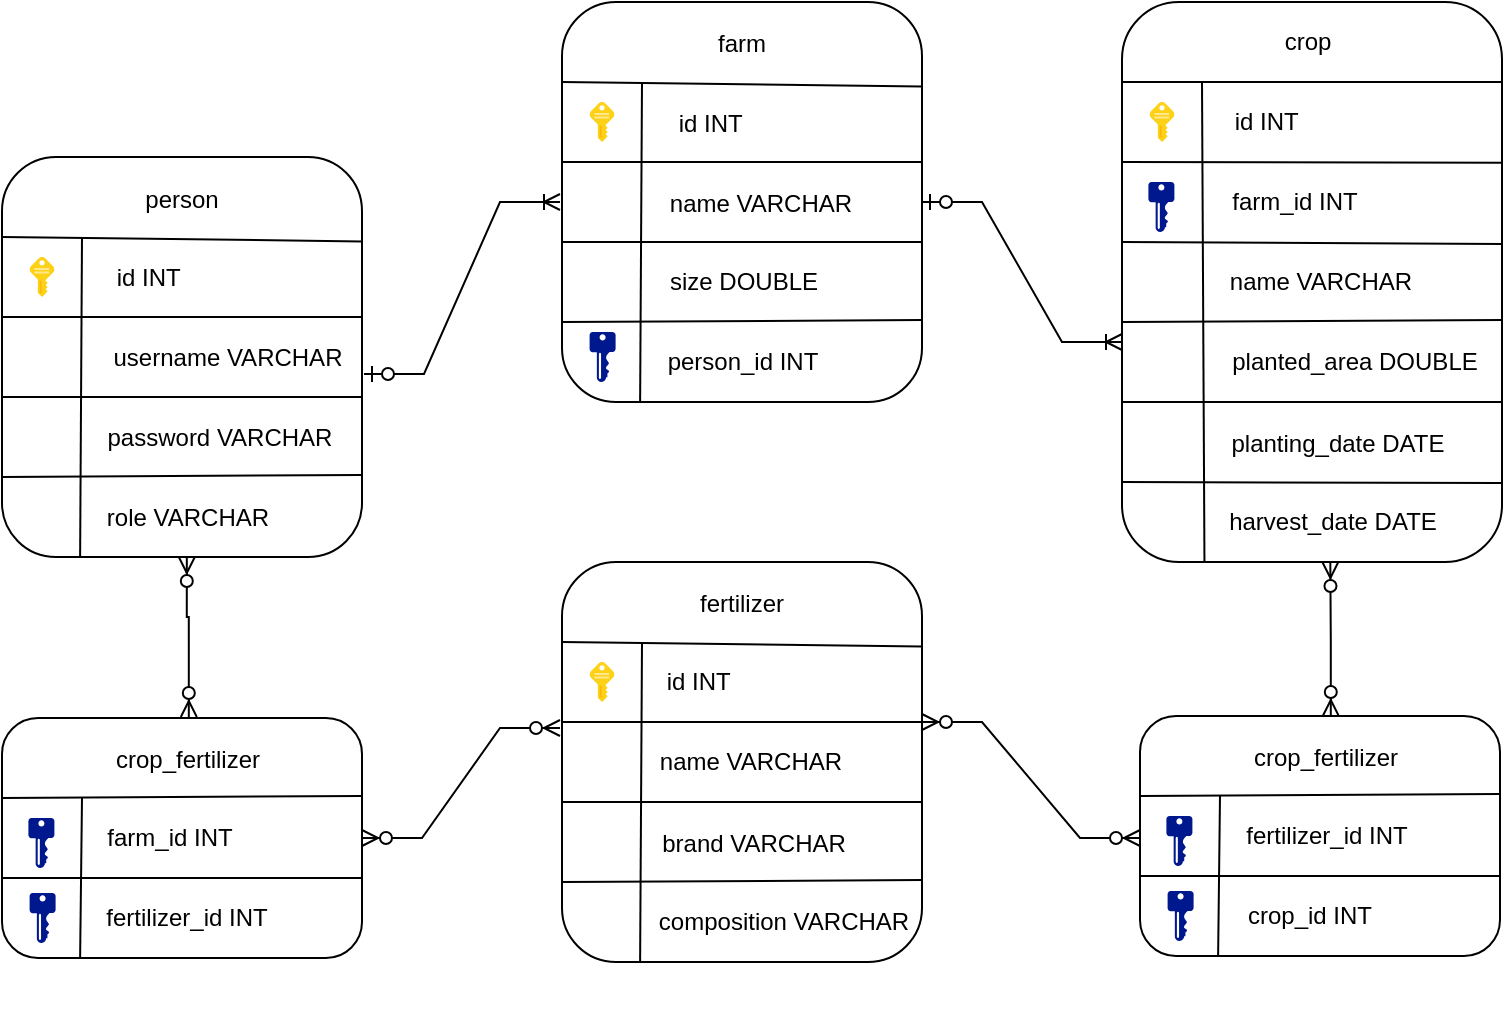 <mxfile version="26.0.5">
  <diagram name="Page-1" id="6133507b-19e7-1e82-6fc7-422aa6c4b21f">
    <mxGraphModel dx="1311" dy="501" grid="1" gridSize="10" guides="1" tooltips="1" connect="1" arrows="1" fold="1" page="1" pageScale="1" pageWidth="1100" pageHeight="850" background="none" math="0" shadow="0">
      <root>
        <mxCell id="0" />
        <mxCell id="1" parent="0" />
        <mxCell id="4Ya6MQj-gc4yKTbIKFqB-1" value="" style="rounded=1;whiteSpace=wrap;html=1;" vertex="1" parent="1">
          <mxGeometry x="120" y="237.5" width="180" height="200" as="geometry" />
        </mxCell>
        <mxCell id="4Ya6MQj-gc4yKTbIKFqB-2" value="" style="endArrow=none;html=1;rounded=0;entryX=1;entryY=0.211;entryDx=0;entryDy=0;entryPerimeter=0;" edge="1" parent="1" target="4Ya6MQj-gc4yKTbIKFqB-1">
          <mxGeometry width="50" height="50" relative="1" as="geometry">
            <mxPoint x="120" y="277.5" as="sourcePoint" />
            <mxPoint x="170" y="227.5" as="targetPoint" />
          </mxGeometry>
        </mxCell>
        <mxCell id="4Ya6MQj-gc4yKTbIKFqB-3" value="" style="endArrow=none;html=1;rounded=0;entryX=1;entryY=0.6;entryDx=0;entryDy=0;entryPerimeter=0;" edge="1" parent="1" target="4Ya6MQj-gc4yKTbIKFqB-1">
          <mxGeometry width="50" height="50" relative="1" as="geometry">
            <mxPoint x="120" y="357.5" as="sourcePoint" />
            <mxPoint x="240" y="357.5" as="targetPoint" />
          </mxGeometry>
        </mxCell>
        <mxCell id="4Ya6MQj-gc4yKTbIKFqB-4" value="" style="endArrow=none;html=1;rounded=0;entryX=1;entryY=0.795;entryDx=0;entryDy=0;entryPerimeter=0;" edge="1" parent="1" target="4Ya6MQj-gc4yKTbIKFqB-1">
          <mxGeometry width="50" height="50" relative="1" as="geometry">
            <mxPoint x="120" y="397.5" as="sourcePoint" />
            <mxPoint x="240" y="397.5" as="targetPoint" />
          </mxGeometry>
        </mxCell>
        <mxCell id="4Ya6MQj-gc4yKTbIKFqB-5" value="" style="endArrow=none;html=1;rounded=0;" edge="1" parent="1">
          <mxGeometry width="50" height="50" relative="1" as="geometry">
            <mxPoint x="120" y="317.5" as="sourcePoint" />
            <mxPoint x="300" y="317.5" as="targetPoint" />
          </mxGeometry>
        </mxCell>
        <mxCell id="4Ya6MQj-gc4yKTbIKFqB-6" value="person" style="text;html=1;align=center;verticalAlign=middle;whiteSpace=wrap;rounded=0;" vertex="1" parent="1">
          <mxGeometry x="165" y="243.5" width="90" height="30" as="geometry" />
        </mxCell>
        <mxCell id="4Ya6MQj-gc4yKTbIKFqB-7" value="username VARCHAR" style="text;html=1;align=center;verticalAlign=middle;whiteSpace=wrap;rounded=0;" vertex="1" parent="1">
          <mxGeometry x="173" y="322.5" width="120" height="30" as="geometry" />
        </mxCell>
        <mxCell id="4Ya6MQj-gc4yKTbIKFqB-8" value="password VARCHAR" style="text;html=1;align=center;verticalAlign=middle;whiteSpace=wrap;rounded=0;" vertex="1" parent="1">
          <mxGeometry x="159" y="367.5" width="140" height="20" as="geometry" />
        </mxCell>
        <mxCell id="4Ya6MQj-gc4yKTbIKFqB-9" value="role VARCHAR" style="text;html=1;align=center;verticalAlign=middle;whiteSpace=wrap;rounded=0;" vertex="1" parent="1">
          <mxGeometry x="153" y="405.5" width="120" height="25" as="geometry" />
        </mxCell>
        <mxCell id="4Ya6MQj-gc4yKTbIKFqB-10" value="id INT&amp;nbsp;" style="text;html=1;align=center;verticalAlign=middle;whiteSpace=wrap;rounded=0;" vertex="1" parent="1">
          <mxGeometry x="165" y="282.5" width="60" height="30" as="geometry" />
        </mxCell>
        <mxCell id="4Ya6MQj-gc4yKTbIKFqB-11" value="" style="image;sketch=0;aspect=fixed;html=1;points=[];align=center;fontSize=12;image=img/lib/mscae/Key.svg;" vertex="1" parent="1">
          <mxGeometry x="133.8" y="287.5" width="12.4" height="20" as="geometry" />
        </mxCell>
        <mxCell id="4Ya6MQj-gc4yKTbIKFqB-12" style="edgeStyle=orthogonalEdgeStyle;rounded=0;orthogonalLoop=1;jettySize=auto;html=1;exitX=0.5;exitY=1;exitDx=0;exitDy=0;" edge="1" parent="1" source="4Ya6MQj-gc4yKTbIKFqB-8" target="4Ya6MQj-gc4yKTbIKFqB-8">
          <mxGeometry relative="1" as="geometry" />
        </mxCell>
        <mxCell id="4Ya6MQj-gc4yKTbIKFqB-13" value="" style="shape=image;html=1;verticalAlign=top;verticalLabelPosition=bottom;labelBackgroundColor=#ffffff;imageAspect=0;aspect=fixed;image=https://cdn1.iconfinder.com/data/icons/unicons-line-vol-2/24/diamond-128.png" vertex="1" parent="1">
          <mxGeometry x="130" y="327.5" width="20" height="20" as="geometry" />
        </mxCell>
        <mxCell id="4Ya6MQj-gc4yKTbIKFqB-15" value="" style="shape=image;html=1;verticalAlign=top;verticalLabelPosition=bottom;labelBackgroundColor=#ffffff;imageAspect=0;aspect=fixed;image=https://cdn1.iconfinder.com/data/icons/unicons-line-vol-2/24/diamond-128.png" vertex="1" parent="1">
          <mxGeometry x="130" y="367.5" width="20" height="20" as="geometry" />
        </mxCell>
        <mxCell id="4Ya6MQj-gc4yKTbIKFqB-16" value="" style="shape=image;html=1;verticalAlign=top;verticalLabelPosition=bottom;labelBackgroundColor=#ffffff;imageAspect=0;aspect=fixed;image=https://cdn1.iconfinder.com/data/icons/unicons-line-vol-2/24/diamond-128.png" vertex="1" parent="1">
          <mxGeometry x="130" y="402.5" width="20" height="20" as="geometry" />
        </mxCell>
        <mxCell id="4Ya6MQj-gc4yKTbIKFqB-17" value="" style="endArrow=none;html=1;rounded=0;exitX=0.217;exitY=1;exitDx=0;exitDy=0;exitPerimeter=0;" edge="1" parent="1" source="4Ya6MQj-gc4yKTbIKFqB-1">
          <mxGeometry width="50" height="50" relative="1" as="geometry">
            <mxPoint x="110" y="287.5" as="sourcePoint" />
            <mxPoint x="160" y="277.5" as="targetPoint" />
          </mxGeometry>
        </mxCell>
        <mxCell id="4Ya6MQj-gc4yKTbIKFqB-18" value="" style="rounded=1;whiteSpace=wrap;html=1;" vertex="1" parent="1">
          <mxGeometry x="400" y="160" width="180" height="200" as="geometry" />
        </mxCell>
        <mxCell id="4Ya6MQj-gc4yKTbIKFqB-19" value="" style="endArrow=none;html=1;rounded=0;entryX=1;entryY=0.211;entryDx=0;entryDy=0;entryPerimeter=0;" edge="1" parent="1" target="4Ya6MQj-gc4yKTbIKFqB-18">
          <mxGeometry width="50" height="50" relative="1" as="geometry">
            <mxPoint x="400" y="200" as="sourcePoint" />
            <mxPoint x="450" y="150" as="targetPoint" />
          </mxGeometry>
        </mxCell>
        <mxCell id="4Ya6MQj-gc4yKTbIKFqB-20" value="" style="endArrow=none;html=1;rounded=0;entryX=1;entryY=0.6;entryDx=0;entryDy=0;entryPerimeter=0;" edge="1" parent="1" target="4Ya6MQj-gc4yKTbIKFqB-18">
          <mxGeometry width="50" height="50" relative="1" as="geometry">
            <mxPoint x="400" y="280" as="sourcePoint" />
            <mxPoint x="520" y="280" as="targetPoint" />
          </mxGeometry>
        </mxCell>
        <mxCell id="4Ya6MQj-gc4yKTbIKFqB-21" value="" style="endArrow=none;html=1;rounded=0;entryX=1;entryY=0.795;entryDx=0;entryDy=0;entryPerimeter=0;" edge="1" parent="1" target="4Ya6MQj-gc4yKTbIKFqB-18">
          <mxGeometry width="50" height="50" relative="1" as="geometry">
            <mxPoint x="400" y="320" as="sourcePoint" />
            <mxPoint x="520" y="320" as="targetPoint" />
          </mxGeometry>
        </mxCell>
        <mxCell id="4Ya6MQj-gc4yKTbIKFqB-22" value="" style="endArrow=none;html=1;rounded=0;" edge="1" parent="1">
          <mxGeometry width="50" height="50" relative="1" as="geometry">
            <mxPoint x="400" y="240" as="sourcePoint" />
            <mxPoint x="580" y="240" as="targetPoint" />
          </mxGeometry>
        </mxCell>
        <mxCell id="4Ya6MQj-gc4yKTbIKFqB-23" value="farm" style="text;html=1;align=center;verticalAlign=middle;whiteSpace=wrap;rounded=0;" vertex="1" parent="1">
          <mxGeometry x="445" y="166" width="90" height="30" as="geometry" />
        </mxCell>
        <mxCell id="4Ya6MQj-gc4yKTbIKFqB-24" value="name VARCHAR" style="text;html=1;align=center;verticalAlign=middle;whiteSpace=wrap;rounded=0;" vertex="1" parent="1">
          <mxGeometry x="442" y="246" width="115" height="30" as="geometry" />
        </mxCell>
        <mxCell id="4Ya6MQj-gc4yKTbIKFqB-25" value="size DOUBLE" style="text;html=1;align=center;verticalAlign=middle;whiteSpace=wrap;rounded=0;" vertex="1" parent="1">
          <mxGeometry x="436" y="290" width="110" height="20" as="geometry" />
        </mxCell>
        <mxCell id="4Ya6MQj-gc4yKTbIKFqB-26" value="person_id INT" style="text;html=1;align=center;verticalAlign=middle;whiteSpace=wrap;rounded=0;" vertex="1" parent="1">
          <mxGeometry x="447.5" y="325" width="85" height="30" as="geometry" />
        </mxCell>
        <mxCell id="4Ya6MQj-gc4yKTbIKFqB-27" value="id INT&amp;nbsp;" style="text;html=1;align=center;verticalAlign=middle;whiteSpace=wrap;rounded=0;" vertex="1" parent="1">
          <mxGeometry x="445.5" y="208" width="60" height="25" as="geometry" />
        </mxCell>
        <mxCell id="4Ya6MQj-gc4yKTbIKFqB-28" value="" style="image;sketch=0;aspect=fixed;html=1;points=[];align=center;fontSize=12;image=img/lib/mscae/Key.svg;" vertex="1" parent="1">
          <mxGeometry x="413.8" y="210" width="12.4" height="20" as="geometry" />
        </mxCell>
        <mxCell id="4Ya6MQj-gc4yKTbIKFqB-29" style="edgeStyle=orthogonalEdgeStyle;rounded=0;orthogonalLoop=1;jettySize=auto;html=1;exitX=0.5;exitY=1;exitDx=0;exitDy=0;" edge="1" parent="1" source="4Ya6MQj-gc4yKTbIKFqB-25" target="4Ya6MQj-gc4yKTbIKFqB-25">
          <mxGeometry relative="1" as="geometry" />
        </mxCell>
        <mxCell id="4Ya6MQj-gc4yKTbIKFqB-30" value="" style="shape=image;html=1;verticalAlign=top;verticalLabelPosition=bottom;labelBackgroundColor=#ffffff;imageAspect=0;aspect=fixed;image=https://cdn1.iconfinder.com/data/icons/unicons-line-vol-2/24/diamond-128.png" vertex="1" parent="1">
          <mxGeometry x="410" y="250" width="20" height="20" as="geometry" />
        </mxCell>
        <mxCell id="4Ya6MQj-gc4yKTbIKFqB-31" value="" style="shape=image;html=1;verticalAlign=top;verticalLabelPosition=bottom;labelBackgroundColor=#ffffff;imageAspect=0;aspect=fixed;image=https://cdn1.iconfinder.com/data/icons/unicons-line-vol-2/24/diamond-128.png" vertex="1" parent="1">
          <mxGeometry x="410" y="290" width="20" height="20" as="geometry" />
        </mxCell>
        <mxCell id="4Ya6MQj-gc4yKTbIKFqB-33" value="" style="endArrow=none;html=1;rounded=0;exitX=0.217;exitY=1;exitDx=0;exitDy=0;exitPerimeter=0;" edge="1" parent="1" source="4Ya6MQj-gc4yKTbIKFqB-18">
          <mxGeometry width="50" height="50" relative="1" as="geometry">
            <mxPoint x="390" y="210" as="sourcePoint" />
            <mxPoint x="440" y="200" as="targetPoint" />
          </mxGeometry>
        </mxCell>
        <mxCell id="4Ya6MQj-gc4yKTbIKFqB-51" value="" style="rounded=1;whiteSpace=wrap;html=1;" vertex="1" parent="1">
          <mxGeometry x="680" y="160" width="190" height="280" as="geometry" />
        </mxCell>
        <mxCell id="4Ya6MQj-gc4yKTbIKFqB-52" value="" style="endArrow=none;html=1;rounded=0;entryX=1;entryY=0.143;entryDx=0;entryDy=0;entryPerimeter=0;" edge="1" parent="1" target="4Ya6MQj-gc4yKTbIKFqB-51">
          <mxGeometry width="50" height="50" relative="1" as="geometry">
            <mxPoint x="680" y="200" as="sourcePoint" />
            <mxPoint x="730" y="150" as="targetPoint" />
          </mxGeometry>
        </mxCell>
        <mxCell id="4Ya6MQj-gc4yKTbIKFqB-53" value="" style="endArrow=none;html=1;rounded=0;entryX=1;entryY=0.432;entryDx=0;entryDy=0;entryPerimeter=0;" edge="1" parent="1" target="4Ya6MQj-gc4yKTbIKFqB-51">
          <mxGeometry width="50" height="50" relative="1" as="geometry">
            <mxPoint x="680" y="280" as="sourcePoint" />
            <mxPoint x="800" y="280" as="targetPoint" />
          </mxGeometry>
        </mxCell>
        <mxCell id="4Ya6MQj-gc4yKTbIKFqB-54" value="" style="endArrow=none;html=1;rounded=0;entryX=1;entryY=0.568;entryDx=0;entryDy=0;entryPerimeter=0;" edge="1" parent="1" target="4Ya6MQj-gc4yKTbIKFqB-51">
          <mxGeometry width="50" height="50" relative="1" as="geometry">
            <mxPoint x="680" y="320" as="sourcePoint" />
            <mxPoint x="800" y="320" as="targetPoint" />
          </mxGeometry>
        </mxCell>
        <mxCell id="4Ya6MQj-gc4yKTbIKFqB-55" value="" style="endArrow=none;html=1;rounded=0;entryX=1.002;entryY=0.287;entryDx=0;entryDy=0;entryPerimeter=0;" edge="1" parent="1" target="4Ya6MQj-gc4yKTbIKFqB-51">
          <mxGeometry width="50" height="50" relative="1" as="geometry">
            <mxPoint x="680" y="240" as="sourcePoint" />
            <mxPoint x="860" y="240" as="targetPoint" />
          </mxGeometry>
        </mxCell>
        <mxCell id="4Ya6MQj-gc4yKTbIKFqB-56" value="crop" style="text;html=1;align=center;verticalAlign=middle;whiteSpace=wrap;rounded=0;" vertex="1" parent="1">
          <mxGeometry x="728" y="165" width="90" height="30" as="geometry" />
        </mxCell>
        <mxCell id="4Ya6MQj-gc4yKTbIKFqB-57" value="farm_id INT" style="text;html=1;align=center;verticalAlign=middle;whiteSpace=wrap;rounded=0;" vertex="1" parent="1">
          <mxGeometry x="734" y="245" width="65" height="30" as="geometry" />
        </mxCell>
        <mxCell id="4Ya6MQj-gc4yKTbIKFqB-58" value="name VARCHAR" style="text;html=1;align=center;verticalAlign=middle;whiteSpace=wrap;rounded=0;" vertex="1" parent="1">
          <mxGeometry x="732" y="290" width="95" height="20" as="geometry" />
        </mxCell>
        <mxCell id="4Ya6MQj-gc4yKTbIKFqB-59" value="planted_area DOUBLE" style="text;html=1;align=center;verticalAlign=middle;whiteSpace=wrap;rounded=0;" vertex="1" parent="1">
          <mxGeometry x="729" y="327" width="135" height="25" as="geometry" />
        </mxCell>
        <mxCell id="4Ya6MQj-gc4yKTbIKFqB-60" value="id INT&amp;nbsp;" style="text;html=1;align=center;verticalAlign=middle;whiteSpace=wrap;rounded=0;" vertex="1" parent="1">
          <mxGeometry x="734" y="205" width="40.4" height="30" as="geometry" />
        </mxCell>
        <mxCell id="4Ya6MQj-gc4yKTbIKFqB-61" value="" style="image;sketch=0;aspect=fixed;html=1;points=[];align=center;fontSize=12;image=img/lib/mscae/Key.svg;" vertex="1" parent="1">
          <mxGeometry x="693.8" y="210" width="12.4" height="20" as="geometry" />
        </mxCell>
        <mxCell id="4Ya6MQj-gc4yKTbIKFqB-62" style="edgeStyle=orthogonalEdgeStyle;rounded=0;orthogonalLoop=1;jettySize=auto;html=1;exitX=0.5;exitY=1;exitDx=0;exitDy=0;" edge="1" parent="1" source="4Ya6MQj-gc4yKTbIKFqB-58" target="4Ya6MQj-gc4yKTbIKFqB-58">
          <mxGeometry relative="1" as="geometry" />
        </mxCell>
        <mxCell id="4Ya6MQj-gc4yKTbIKFqB-64" value="" style="shape=image;html=1;verticalAlign=top;verticalLabelPosition=bottom;labelBackgroundColor=#ffffff;imageAspect=0;aspect=fixed;image=https://cdn1.iconfinder.com/data/icons/unicons-line-vol-2/24/diamond-128.png" vertex="1" parent="1">
          <mxGeometry x="690" y="290" width="20" height="20" as="geometry" />
        </mxCell>
        <mxCell id="4Ya6MQj-gc4yKTbIKFqB-65" value="" style="shape=image;html=1;verticalAlign=top;verticalLabelPosition=bottom;labelBackgroundColor=#ffffff;imageAspect=0;aspect=fixed;image=https://cdn1.iconfinder.com/data/icons/unicons-line-vol-2/24/diamond-128.png" vertex="1" parent="1">
          <mxGeometry x="690" y="330" width="20" height="20" as="geometry" />
        </mxCell>
        <mxCell id="4Ya6MQj-gc4yKTbIKFqB-66" value="" style="endArrow=none;html=1;rounded=0;exitX=0.217;exitY=1;exitDx=0;exitDy=0;exitPerimeter=0;" edge="1" parent="1" source="4Ya6MQj-gc4yKTbIKFqB-51">
          <mxGeometry width="50" height="50" relative="1" as="geometry">
            <mxPoint x="670" y="210" as="sourcePoint" />
            <mxPoint x="720" y="200" as="targetPoint" />
          </mxGeometry>
        </mxCell>
        <mxCell id="4Ya6MQj-gc4yKTbIKFqB-67" value="" style="rounded=1;whiteSpace=wrap;html=1;" vertex="1" parent="1">
          <mxGeometry x="400" y="440" width="180" height="200" as="geometry" />
        </mxCell>
        <mxCell id="4Ya6MQj-gc4yKTbIKFqB-68" value="" style="endArrow=none;html=1;rounded=0;entryX=1;entryY=0.211;entryDx=0;entryDy=0;entryPerimeter=0;" edge="1" parent="1" target="4Ya6MQj-gc4yKTbIKFqB-67">
          <mxGeometry width="50" height="50" relative="1" as="geometry">
            <mxPoint x="400" y="480" as="sourcePoint" />
            <mxPoint x="450" y="430" as="targetPoint" />
          </mxGeometry>
        </mxCell>
        <mxCell id="4Ya6MQj-gc4yKTbIKFqB-69" value="" style="endArrow=none;html=1;rounded=0;entryX=1;entryY=0.6;entryDx=0;entryDy=0;entryPerimeter=0;" edge="1" parent="1" target="4Ya6MQj-gc4yKTbIKFqB-67">
          <mxGeometry width="50" height="50" relative="1" as="geometry">
            <mxPoint x="400" y="560" as="sourcePoint" />
            <mxPoint x="520" y="560" as="targetPoint" />
          </mxGeometry>
        </mxCell>
        <mxCell id="4Ya6MQj-gc4yKTbIKFqB-70" value="" style="endArrow=none;html=1;rounded=0;entryX=1;entryY=0.795;entryDx=0;entryDy=0;entryPerimeter=0;" edge="1" parent="1" target="4Ya6MQj-gc4yKTbIKFqB-67">
          <mxGeometry width="50" height="50" relative="1" as="geometry">
            <mxPoint x="400" y="600" as="sourcePoint" />
            <mxPoint x="520" y="600" as="targetPoint" />
          </mxGeometry>
        </mxCell>
        <mxCell id="4Ya6MQj-gc4yKTbIKFqB-71" value="" style="endArrow=none;html=1;rounded=0;" edge="1" parent="1">
          <mxGeometry width="50" height="50" relative="1" as="geometry">
            <mxPoint x="400" y="520" as="sourcePoint" />
            <mxPoint x="580" y="520" as="targetPoint" />
          </mxGeometry>
        </mxCell>
        <mxCell id="4Ya6MQj-gc4yKTbIKFqB-72" value="fertilizer" style="text;html=1;align=center;verticalAlign=middle;whiteSpace=wrap;rounded=0;" vertex="1" parent="1">
          <mxGeometry x="445" y="446" width="90" height="30" as="geometry" />
        </mxCell>
        <mxCell id="4Ya6MQj-gc4yKTbIKFqB-73" value="name VARCHAR" style="text;html=1;align=center;verticalAlign=middle;whiteSpace=wrap;rounded=0;" vertex="1" parent="1">
          <mxGeometry x="442" y="525" width="105" height="30" as="geometry" />
        </mxCell>
        <mxCell id="4Ya6MQj-gc4yKTbIKFqB-74" value="brand VARCHAR" style="text;html=1;align=center;verticalAlign=middle;whiteSpace=wrap;rounded=0;" vertex="1" parent="1">
          <mxGeometry x="441" y="571" width="110" height="20" as="geometry" />
        </mxCell>
        <mxCell id="4Ya6MQj-gc4yKTbIKFqB-75" value="composition VARCHAR" style="text;html=1;align=center;verticalAlign=middle;whiteSpace=wrap;rounded=0;" vertex="1" parent="1">
          <mxGeometry x="446" y="605" width="130" height="30" as="geometry" />
        </mxCell>
        <mxCell id="4Ya6MQj-gc4yKTbIKFqB-76" value="id INT&amp;nbsp;" style="text;html=1;align=center;verticalAlign=middle;whiteSpace=wrap;rounded=0;" vertex="1" parent="1">
          <mxGeometry x="440" y="485" width="60" height="30" as="geometry" />
        </mxCell>
        <mxCell id="4Ya6MQj-gc4yKTbIKFqB-77" value="" style="image;sketch=0;aspect=fixed;html=1;points=[];align=center;fontSize=12;image=img/lib/mscae/Key.svg;" vertex="1" parent="1">
          <mxGeometry x="413.8" y="490" width="12.4" height="20" as="geometry" />
        </mxCell>
        <mxCell id="4Ya6MQj-gc4yKTbIKFqB-78" style="edgeStyle=orthogonalEdgeStyle;rounded=0;orthogonalLoop=1;jettySize=auto;html=1;exitX=0.5;exitY=1;exitDx=0;exitDy=0;" edge="1" parent="1" source="4Ya6MQj-gc4yKTbIKFqB-74" target="4Ya6MQj-gc4yKTbIKFqB-74">
          <mxGeometry relative="1" as="geometry" />
        </mxCell>
        <mxCell id="4Ya6MQj-gc4yKTbIKFqB-79" value="" style="shape=image;html=1;verticalAlign=top;verticalLabelPosition=bottom;labelBackgroundColor=#ffffff;imageAspect=0;aspect=fixed;image=https://cdn1.iconfinder.com/data/icons/unicons-line-vol-2/24/diamond-128.png" vertex="1" parent="1">
          <mxGeometry x="410" y="530" width="20" height="20" as="geometry" />
        </mxCell>
        <mxCell id="4Ya6MQj-gc4yKTbIKFqB-80" value="" style="shape=image;html=1;verticalAlign=top;verticalLabelPosition=bottom;labelBackgroundColor=#ffffff;imageAspect=0;aspect=fixed;image=https://cdn1.iconfinder.com/data/icons/unicons-line-vol-2/24/diamond-128.png" vertex="1" parent="1">
          <mxGeometry x="410" y="570" width="20" height="20" as="geometry" />
        </mxCell>
        <mxCell id="4Ya6MQj-gc4yKTbIKFqB-81" value="" style="shape=image;html=1;verticalAlign=top;verticalLabelPosition=bottom;labelBackgroundColor=#ffffff;imageAspect=0;aspect=fixed;image=https://cdn1.iconfinder.com/data/icons/unicons-line-vol-2/24/diamond-128.png" vertex="1" parent="1">
          <mxGeometry x="410" y="605" width="20" height="20" as="geometry" />
        </mxCell>
        <mxCell id="4Ya6MQj-gc4yKTbIKFqB-82" value="" style="endArrow=none;html=1;rounded=0;exitX=0.217;exitY=1;exitDx=0;exitDy=0;exitPerimeter=0;" edge="1" parent="1" source="4Ya6MQj-gc4yKTbIKFqB-67">
          <mxGeometry width="50" height="50" relative="1" as="geometry">
            <mxPoint x="390" y="490" as="sourcePoint" />
            <mxPoint x="440" y="480" as="targetPoint" />
          </mxGeometry>
        </mxCell>
        <mxCell id="4Ya6MQj-gc4yKTbIKFqB-83" value="" style="rounded=1;whiteSpace=wrap;html=1;" vertex="1" parent="1">
          <mxGeometry x="689" y="517" width="180" height="120" as="geometry" />
        </mxCell>
        <mxCell id="4Ya6MQj-gc4yKTbIKFqB-84" value="" style="endArrow=none;html=1;rounded=0;entryX=0.998;entryY=0.325;entryDx=0;entryDy=0;entryPerimeter=0;" edge="1" parent="1" target="4Ya6MQj-gc4yKTbIKFqB-83">
          <mxGeometry width="50" height="50" relative="1" as="geometry">
            <mxPoint x="689" y="557" as="sourcePoint" />
            <mxPoint x="739" y="507" as="targetPoint" />
          </mxGeometry>
        </mxCell>
        <mxCell id="4Ya6MQj-gc4yKTbIKFqB-87" value="" style="endArrow=none;html=1;rounded=0;" edge="1" parent="1">
          <mxGeometry width="50" height="50" relative="1" as="geometry">
            <mxPoint x="689" y="597" as="sourcePoint" />
            <mxPoint x="869" y="597" as="targetPoint" />
          </mxGeometry>
        </mxCell>
        <mxCell id="4Ya6MQj-gc4yKTbIKFqB-88" value="crop_fertilizer" style="text;html=1;align=center;verticalAlign=middle;whiteSpace=wrap;rounded=0;" vertex="1" parent="1">
          <mxGeometry x="737" y="523" width="90" height="30" as="geometry" />
        </mxCell>
        <mxCell id="4Ya6MQj-gc4yKTbIKFqB-89" value="crop_id INT" style="text;html=1;align=center;verticalAlign=middle;whiteSpace=wrap;rounded=0;" vertex="1" parent="1">
          <mxGeometry x="732" y="601.5" width="84" height="30" as="geometry" />
        </mxCell>
        <mxCell id="4Ya6MQj-gc4yKTbIKFqB-92" value="fertilizer_id INT" style="text;html=1;align=center;verticalAlign=middle;whiteSpace=wrap;rounded=0;" vertex="1" parent="1">
          <mxGeometry x="709.5" y="562" width="145" height="30" as="geometry" />
        </mxCell>
        <mxCell id="4Ya6MQj-gc4yKTbIKFqB-94" style="edgeStyle=orthogonalEdgeStyle;rounded=0;orthogonalLoop=1;jettySize=auto;html=1;exitX=0.5;exitY=1;exitDx=0;exitDy=0;" edge="1" parent="1">
          <mxGeometry relative="1" as="geometry">
            <mxPoint x="794" y="667" as="sourcePoint" />
            <mxPoint x="794" y="667" as="targetPoint" />
          </mxGeometry>
        </mxCell>
        <mxCell id="4Ya6MQj-gc4yKTbIKFqB-98" value="" style="endArrow=none;html=1;rounded=0;exitX=0.217;exitY=1;exitDx=0;exitDy=0;exitPerimeter=0;" edge="1" parent="1" source="4Ya6MQj-gc4yKTbIKFqB-83">
          <mxGeometry width="50" height="50" relative="1" as="geometry">
            <mxPoint x="679" y="567" as="sourcePoint" />
            <mxPoint x="729" y="557" as="targetPoint" />
          </mxGeometry>
        </mxCell>
        <mxCell id="4Ya6MQj-gc4yKTbIKFqB-117" value="" style="sketch=0;aspect=fixed;pointerEvents=1;shadow=0;dashed=0;html=1;strokeColor=none;labelPosition=center;verticalLabelPosition=bottom;verticalAlign=top;align=center;fillColor=#00188D;shape=mxgraph.mscae.enterprise.key_permissions" vertex="1" parent="1">
          <mxGeometry x="413.8" y="325" width="13" height="25" as="geometry" />
        </mxCell>
        <mxCell id="4Ya6MQj-gc4yKTbIKFqB-118" value="" style="endArrow=none;html=1;rounded=0;" edge="1" parent="1">
          <mxGeometry width="50" height="50" relative="1" as="geometry">
            <mxPoint x="680" y="360" as="sourcePoint" />
            <mxPoint x="870" y="360" as="targetPoint" />
          </mxGeometry>
        </mxCell>
        <mxCell id="4Ya6MQj-gc4yKTbIKFqB-119" value="" style="endArrow=none;html=1;rounded=0;entryX=0.999;entryY=0.859;entryDx=0;entryDy=0;entryPerimeter=0;" edge="1" parent="1" target="4Ya6MQj-gc4yKTbIKFqB-51">
          <mxGeometry width="50" height="50" relative="1" as="geometry">
            <mxPoint x="680" y="400" as="sourcePoint" />
            <mxPoint x="860" y="400" as="targetPoint" />
          </mxGeometry>
        </mxCell>
        <mxCell id="4Ya6MQj-gc4yKTbIKFqB-121" value="" style="sketch=0;aspect=fixed;pointerEvents=1;shadow=0;dashed=0;html=1;strokeColor=none;labelPosition=center;verticalLabelPosition=bottom;verticalAlign=top;align=center;fillColor=#00188D;shape=mxgraph.mscae.enterprise.key_permissions" vertex="1" parent="1">
          <mxGeometry x="693.2" y="250" width="13" height="25" as="geometry" />
        </mxCell>
        <mxCell id="4Ya6MQj-gc4yKTbIKFqB-122" value="" style="shape=image;html=1;verticalAlign=top;verticalLabelPosition=bottom;labelBackgroundColor=#ffffff;imageAspect=0;aspect=fixed;image=https://cdn1.iconfinder.com/data/icons/unicons-line-vol-2/24/diamond-128.png" vertex="1" parent="1">
          <mxGeometry x="690" y="370" width="20" height="20" as="geometry" />
        </mxCell>
        <mxCell id="4Ya6MQj-gc4yKTbIKFqB-126" value="" style="shape=image;html=1;verticalAlign=top;verticalLabelPosition=bottom;labelBackgroundColor=#ffffff;imageAspect=0;aspect=fixed;image=https://cdn1.iconfinder.com/data/icons/unicons-line-vol-2/24/diamond-128.png" vertex="1" parent="1">
          <mxGeometry x="690" y="410" width="20" height="20" as="geometry" />
        </mxCell>
        <mxCell id="4Ya6MQj-gc4yKTbIKFqB-127" value="planting_date DATE" style="text;html=1;align=center;verticalAlign=middle;whiteSpace=wrap;rounded=0;" vertex="1" parent="1">
          <mxGeometry x="718" y="368" width="140" height="25" as="geometry" />
        </mxCell>
        <mxCell id="4Ya6MQj-gc4yKTbIKFqB-128" value="harvest_date DATE" style="text;html=1;align=center;verticalAlign=middle;whiteSpace=wrap;rounded=0;" vertex="1" parent="1">
          <mxGeometry x="719.5" y="407.5" width="130.5" height="25" as="geometry" />
        </mxCell>
        <mxCell id="4Ya6MQj-gc4yKTbIKFqB-131" value="" style="sketch=0;aspect=fixed;pointerEvents=1;shadow=0;dashed=0;html=1;strokeColor=none;labelPosition=center;verticalLabelPosition=bottom;verticalAlign=top;align=center;fillColor=#00188D;shape=mxgraph.mscae.enterprise.key_permissions" vertex="1" parent="1">
          <mxGeometry x="702.2" y="567" width="13" height="25" as="geometry" />
        </mxCell>
        <mxCell id="4Ya6MQj-gc4yKTbIKFqB-132" value="" style="sketch=0;aspect=fixed;pointerEvents=1;shadow=0;dashed=0;html=1;strokeColor=none;labelPosition=center;verticalLabelPosition=bottom;verticalAlign=top;align=center;fillColor=#00188D;shape=mxgraph.mscae.enterprise.key_permissions" vertex="1" parent="1">
          <mxGeometry x="702.8" y="604.5" width="13" height="25" as="geometry" />
        </mxCell>
        <mxCell id="4Ya6MQj-gc4yKTbIKFqB-133" value="" style="rounded=1;whiteSpace=wrap;html=1;" vertex="1" parent="1">
          <mxGeometry x="120" y="518" width="180" height="120" as="geometry" />
        </mxCell>
        <mxCell id="4Ya6MQj-gc4yKTbIKFqB-134" value="" style="endArrow=none;html=1;rounded=0;entryX=0.998;entryY=0.325;entryDx=0;entryDy=0;entryPerimeter=0;" edge="1" parent="1" target="4Ya6MQj-gc4yKTbIKFqB-133">
          <mxGeometry width="50" height="50" relative="1" as="geometry">
            <mxPoint x="120" y="558" as="sourcePoint" />
            <mxPoint x="170" y="508" as="targetPoint" />
          </mxGeometry>
        </mxCell>
        <mxCell id="4Ya6MQj-gc4yKTbIKFqB-135" value="" style="endArrow=none;html=1;rounded=0;" edge="1" parent="1">
          <mxGeometry width="50" height="50" relative="1" as="geometry">
            <mxPoint x="120" y="598" as="sourcePoint" />
            <mxPoint x="300" y="598" as="targetPoint" />
          </mxGeometry>
        </mxCell>
        <mxCell id="4Ya6MQj-gc4yKTbIKFqB-136" value="crop_fertilizer" style="text;html=1;align=center;verticalAlign=middle;whiteSpace=wrap;rounded=0;" vertex="1" parent="1">
          <mxGeometry x="168" y="524" width="90" height="30" as="geometry" />
        </mxCell>
        <mxCell id="4Ya6MQj-gc4yKTbIKFqB-137" value="fertilizer_id INT" style="text;html=1;align=center;verticalAlign=middle;whiteSpace=wrap;rounded=0;" vertex="1" parent="1">
          <mxGeometry x="170" y="603" width="85" height="30" as="geometry" />
        </mxCell>
        <mxCell id="4Ya6MQj-gc4yKTbIKFqB-138" value="farm_id INT" style="text;html=1;align=center;verticalAlign=middle;whiteSpace=wrap;rounded=0;" vertex="1" parent="1">
          <mxGeometry x="159" y="563" width="90" height="30" as="geometry" />
        </mxCell>
        <mxCell id="4Ya6MQj-gc4yKTbIKFqB-139" value="" style="endArrow=none;html=1;rounded=0;exitX=0.217;exitY=1;exitDx=0;exitDy=0;exitPerimeter=0;" edge="1" parent="1" source="4Ya6MQj-gc4yKTbIKFqB-133">
          <mxGeometry width="50" height="50" relative="1" as="geometry">
            <mxPoint x="110" y="568" as="sourcePoint" />
            <mxPoint x="160" y="558" as="targetPoint" />
          </mxGeometry>
        </mxCell>
        <mxCell id="4Ya6MQj-gc4yKTbIKFqB-140" value="" style="sketch=0;aspect=fixed;pointerEvents=1;shadow=0;dashed=0;html=1;strokeColor=none;labelPosition=center;verticalLabelPosition=bottom;verticalAlign=top;align=center;fillColor=#00188D;shape=mxgraph.mscae.enterprise.key_permissions" vertex="1" parent="1">
          <mxGeometry x="133.2" y="568" width="13" height="25" as="geometry" />
        </mxCell>
        <mxCell id="4Ya6MQj-gc4yKTbIKFqB-141" value="" style="sketch=0;aspect=fixed;pointerEvents=1;shadow=0;dashed=0;html=1;strokeColor=none;labelPosition=center;verticalLabelPosition=bottom;verticalAlign=top;align=center;fillColor=#00188D;shape=mxgraph.mscae.enterprise.key_permissions" vertex="1" parent="1">
          <mxGeometry x="133.8" y="605.5" width="13" height="25" as="geometry" />
        </mxCell>
        <mxCell id="4Ya6MQj-gc4yKTbIKFqB-142" value="" style="edgeStyle=entityRelationEdgeStyle;fontSize=12;html=1;endArrow=ERzeroToMany;endFill=1;startArrow=ERzeroToMany;rounded=0;exitX=1;exitY=0.5;exitDx=0;exitDy=0;" edge="1" parent="1" source="4Ya6MQj-gc4yKTbIKFqB-133">
          <mxGeometry width="100" height="100" relative="1" as="geometry">
            <mxPoint x="299" y="623" as="sourcePoint" />
            <mxPoint x="399" y="523" as="targetPoint" />
            <Array as="points">
              <mxPoint x="239" y="603" />
              <mxPoint x="279" y="573" />
            </Array>
          </mxGeometry>
        </mxCell>
        <mxCell id="4Ya6MQj-gc4yKTbIKFqB-143" value="" style="edgeStyle=entityRelationEdgeStyle;fontSize=12;html=1;endArrow=ERzeroToMany;endFill=1;startArrow=ERzeroToMany;rounded=0;" edge="1" parent="1">
          <mxGeometry width="100" height="100" relative="1" as="geometry">
            <mxPoint x="580" y="520" as="sourcePoint" />
            <mxPoint x="689" y="578" as="targetPoint" />
            <Array as="points">
              <mxPoint x="529" y="658" />
              <mxPoint x="569" y="628" />
            </Array>
          </mxGeometry>
        </mxCell>
        <mxCell id="4Ya6MQj-gc4yKTbIKFqB-145" value="" style="edgeStyle=orthogonalEdgeStyle;fontSize=12;html=1;endArrow=ERzeroToMany;endFill=1;startArrow=ERzeroToMany;rounded=0;exitX=0.53;exitY=0;exitDx=0;exitDy=0;exitPerimeter=0;" edge="1" parent="1" source="4Ya6MQj-gc4yKTbIKFqB-83">
          <mxGeometry width="100" height="100" relative="1" as="geometry">
            <mxPoint x="784" y="520" as="sourcePoint" />
            <mxPoint x="784.16" y="440" as="targetPoint" />
            <Array as="points" />
          </mxGeometry>
        </mxCell>
        <mxCell id="4Ya6MQj-gc4yKTbIKFqB-146" value="" style="edgeStyle=entityRelationEdgeStyle;fontSize=12;html=1;endArrow=ERoneToMany;startArrow=ERzeroToOne;rounded=0;" edge="1" parent="1">
          <mxGeometry width="100" height="100" relative="1" as="geometry">
            <mxPoint x="301" y="346" as="sourcePoint" />
            <mxPoint x="399" y="260" as="targetPoint" />
            <Array as="points">
              <mxPoint x="189" y="280" />
            </Array>
          </mxGeometry>
        </mxCell>
        <mxCell id="4Ya6MQj-gc4yKTbIKFqB-147" value="" style="edgeStyle=orthogonalEdgeStyle;fontSize=12;html=1;endArrow=ERzeroToMany;endFill=1;startArrow=ERzeroToMany;rounded=0;" edge="1" parent="1">
          <mxGeometry width="100" height="100" relative="1" as="geometry">
            <mxPoint x="213.41" y="517.5" as="sourcePoint" />
            <mxPoint x="212.41" y="437.5" as="targetPoint" />
            <Array as="points">
              <mxPoint x="213.41" y="467.5" />
            </Array>
          </mxGeometry>
        </mxCell>
        <mxCell id="4Ya6MQj-gc4yKTbIKFqB-148" value="" style="edgeStyle=entityRelationEdgeStyle;fontSize=12;html=1;endArrow=ERoneToMany;startArrow=ERzeroToOne;rounded=0;exitX=1;exitY=0.5;exitDx=0;exitDy=0;" edge="1" parent="1" source="4Ya6MQj-gc4yKTbIKFqB-18">
          <mxGeometry width="100" height="100" relative="1" as="geometry">
            <mxPoint x="582" y="416" as="sourcePoint" />
            <mxPoint x="680" y="330" as="targetPoint" />
            <Array as="points">
              <mxPoint x="470" y="350" />
              <mxPoint x="861" y="370" />
            </Array>
          </mxGeometry>
        </mxCell>
      </root>
    </mxGraphModel>
  </diagram>
</mxfile>
